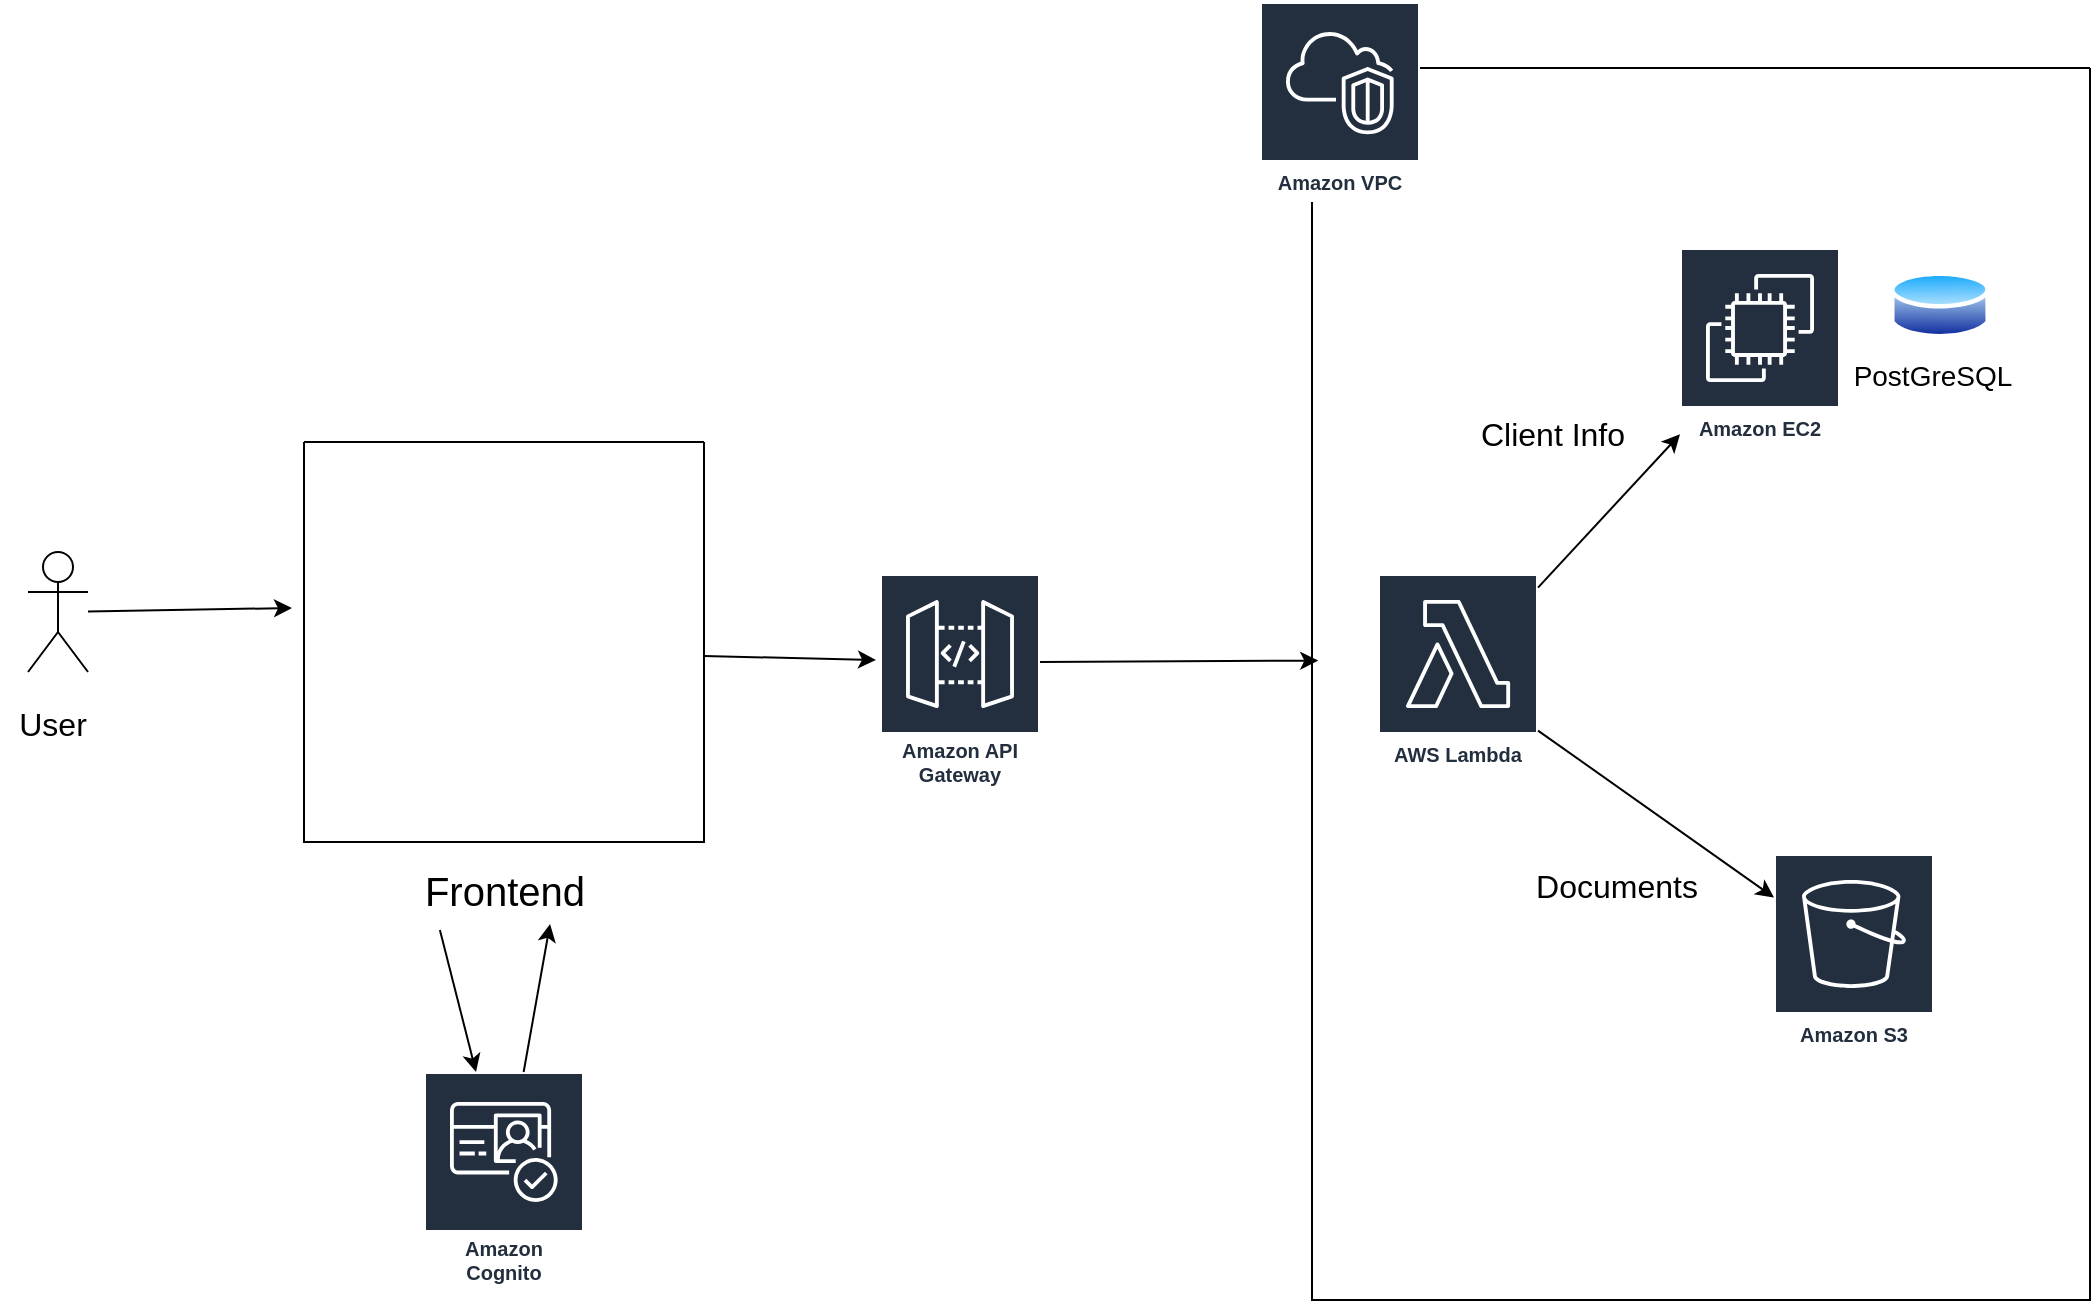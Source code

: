 <mxfile version="27.1.6">
  <diagram name="Page-1" id="08qFewYzs-k75HSWImQp">
    <mxGraphModel dx="1426" dy="743" grid="0" gridSize="10" guides="1" tooltips="1" connect="1" arrows="1" fold="1" page="1" pageScale="1" pageWidth="1100" pageHeight="850" math="0" shadow="0">
      <root>
        <mxCell id="0" />
        <mxCell id="1" parent="0" />
        <mxCell id="iVUNAqqNhtYO9G9pntyf-3" value="Amazon API Gateway" style="sketch=0;outlineConnect=0;fontColor=#232F3E;gradientColor=none;strokeColor=#ffffff;fillColor=#232F3E;dashed=0;verticalLabelPosition=middle;verticalAlign=bottom;align=center;html=1;whiteSpace=wrap;fontSize=10;fontStyle=1;spacing=3;shape=mxgraph.aws4.productIcon;prIcon=mxgraph.aws4.api_gateway;" vertex="1" parent="1">
          <mxGeometry x="446" y="293" width="80" height="110" as="geometry" />
        </mxCell>
        <mxCell id="iVUNAqqNhtYO9G9pntyf-8" value="Amazon Cognito" style="sketch=0;outlineConnect=0;fontColor=#232F3E;gradientColor=none;strokeColor=#ffffff;fillColor=#232F3E;dashed=0;verticalLabelPosition=middle;verticalAlign=bottom;align=center;html=1;whiteSpace=wrap;fontSize=10;fontStyle=1;spacing=3;shape=mxgraph.aws4.productIcon;prIcon=mxgraph.aws4.cognito;" vertex="1" parent="1">
          <mxGeometry x="218" y="542" width="80" height="110" as="geometry" />
        </mxCell>
        <mxCell id="iVUNAqqNhtYO9G9pntyf-16" value="" style="swimlane;startSize=0;" vertex="1" parent="1">
          <mxGeometry x="662" y="40" width="389" height="616" as="geometry" />
        </mxCell>
        <mxCell id="iVUNAqqNhtYO9G9pntyf-4" value="AWS Lambda" style="sketch=0;outlineConnect=0;fontColor=#232F3E;gradientColor=none;strokeColor=#ffffff;fillColor=#232F3E;dashed=0;verticalLabelPosition=middle;verticalAlign=bottom;align=center;html=1;whiteSpace=wrap;fontSize=10;fontStyle=1;spacing=3;shape=mxgraph.aws4.productIcon;prIcon=mxgraph.aws4.lambda;" vertex="1" parent="iVUNAqqNhtYO9G9pntyf-16">
          <mxGeometry x="33" y="253" width="80" height="100" as="geometry" />
        </mxCell>
        <mxCell id="iVUNAqqNhtYO9G9pntyf-12" value="" style="group" vertex="1" connectable="0" parent="iVUNAqqNhtYO9G9pntyf-16">
          <mxGeometry x="184" y="90" width="174" height="100" as="geometry" />
        </mxCell>
        <mxCell id="iVUNAqqNhtYO9G9pntyf-5" value="Amazon EC2" style="sketch=0;outlineConnect=0;fontColor=#232F3E;gradientColor=none;strokeColor=#ffffff;fillColor=#232F3E;dashed=0;verticalLabelPosition=middle;verticalAlign=bottom;align=center;html=1;whiteSpace=wrap;fontSize=10;fontStyle=1;spacing=3;shape=mxgraph.aws4.productIcon;prIcon=mxgraph.aws4.ec2;" vertex="1" parent="iVUNAqqNhtYO9G9pntyf-12">
          <mxGeometry width="80" height="100" as="geometry" />
        </mxCell>
        <mxCell id="iVUNAqqNhtYO9G9pntyf-11" value="" style="group" vertex="1" connectable="0" parent="iVUNAqqNhtYO9G9pntyf-12">
          <mxGeometry x="80" y="10" width="94" height="68" as="geometry" />
        </mxCell>
        <mxCell id="iVUNAqqNhtYO9G9pntyf-6" value="" style="image;aspect=fixed;perimeter=ellipsePerimeter;html=1;align=center;shadow=0;dashed=0;spacingTop=3;image=img/lib/active_directory/database.svg;" vertex="1" parent="iVUNAqqNhtYO9G9pntyf-11">
          <mxGeometry x="25" width="50" height="37" as="geometry" />
        </mxCell>
        <mxCell id="iVUNAqqNhtYO9G9pntyf-10" value="&lt;font style=&quot;font-size: 14px;&quot;&gt;PostGreSQL&lt;/font&gt;" style="text;html=1;align=center;verticalAlign=middle;resizable=0;points=[];autosize=1;strokeColor=none;fillColor=none;" vertex="1" parent="iVUNAqqNhtYO9G9pntyf-11">
          <mxGeometry x="-3" y="39" width="97" height="29" as="geometry" />
        </mxCell>
        <mxCell id="iVUNAqqNhtYO9G9pntyf-7" value="Amazon S3" style="sketch=0;outlineConnect=0;fontColor=#232F3E;gradientColor=none;strokeColor=#ffffff;fillColor=#232F3E;dashed=0;verticalLabelPosition=middle;verticalAlign=bottom;align=center;html=1;whiteSpace=wrap;fontSize=10;fontStyle=1;spacing=3;shape=mxgraph.aws4.productIcon;prIcon=mxgraph.aws4.s3;" vertex="1" parent="iVUNAqqNhtYO9G9pntyf-16">
          <mxGeometry x="231" y="393" width="80" height="100" as="geometry" />
        </mxCell>
        <mxCell id="iVUNAqqNhtYO9G9pntyf-13" value="Amazon VPC" style="sketch=0;outlineConnect=0;fontColor=#232F3E;gradientColor=none;strokeColor=#ffffff;fillColor=#232F3E;dashed=0;verticalLabelPosition=middle;verticalAlign=bottom;align=center;html=1;whiteSpace=wrap;fontSize=10;fontStyle=1;spacing=3;shape=mxgraph.aws4.productIcon;prIcon=mxgraph.aws4.vpc;" vertex="1" parent="iVUNAqqNhtYO9G9pntyf-16">
          <mxGeometry x="-26" y="-33" width="80" height="100" as="geometry" />
        </mxCell>
        <mxCell id="iVUNAqqNhtYO9G9pntyf-23" value="" style="endArrow=classic;html=1;rounded=0;" edge="1" parent="iVUNAqqNhtYO9G9pntyf-16" source="iVUNAqqNhtYO9G9pntyf-4" target="iVUNAqqNhtYO9G9pntyf-5">
          <mxGeometry width="50" height="50" relative="1" as="geometry">
            <mxPoint x="-262" y="368" as="sourcePoint" />
            <mxPoint x="-212" y="318" as="targetPoint" />
          </mxGeometry>
        </mxCell>
        <mxCell id="iVUNAqqNhtYO9G9pntyf-24" value="" style="endArrow=classic;html=1;rounded=0;" edge="1" parent="iVUNAqqNhtYO9G9pntyf-16" source="iVUNAqqNhtYO9G9pntyf-4" target="iVUNAqqNhtYO9G9pntyf-7">
          <mxGeometry width="50" height="50" relative="1" as="geometry">
            <mxPoint x="-262" y="368" as="sourcePoint" />
            <mxPoint x="-212" y="318" as="targetPoint" />
          </mxGeometry>
        </mxCell>
        <mxCell id="iVUNAqqNhtYO9G9pntyf-25" value="Documents" style="text;html=1;align=center;verticalAlign=middle;resizable=0;points=[];autosize=1;strokeColor=none;fillColor=none;fontSize=16;" vertex="1" parent="iVUNAqqNhtYO9G9pntyf-16">
          <mxGeometry x="102" y="393" width="99" height="31" as="geometry" />
        </mxCell>
        <mxCell id="iVUNAqqNhtYO9G9pntyf-38" value="Client Info" style="text;html=1;align=center;verticalAlign=middle;resizable=0;points=[];autosize=1;strokeColor=none;fillColor=none;fontSize=16;" vertex="1" parent="iVUNAqqNhtYO9G9pntyf-16">
          <mxGeometry x="75" y="167" width="90" height="31" as="geometry" />
        </mxCell>
        <mxCell id="iVUNAqqNhtYO9G9pntyf-19" value="" style="group" vertex="1" connectable="0" parent="1">
          <mxGeometry x="158" y="227" width="200" height="242" as="geometry" />
        </mxCell>
        <mxCell id="iVUNAqqNhtYO9G9pntyf-17" value="" style="swimlane;startSize=0;" vertex="1" parent="iVUNAqqNhtYO9G9pntyf-19">
          <mxGeometry width="200" height="200" as="geometry" />
        </mxCell>
        <mxCell id="iVUNAqqNhtYO9G9pntyf-39" value="" style="shape=image;html=1;verticalAlign=top;verticalLabelPosition=bottom;labelBackgroundColor=#ffffff;imageAspect=0;aspect=fixed;image=https://cdn1.iconfinder.com/data/icons/bootstrap-vol-3/16/filetype-html-128.png" vertex="1" parent="iVUNAqqNhtYO9G9pntyf-17">
          <mxGeometry x="36" y="34" width="128" height="128" as="geometry" />
        </mxCell>
        <mxCell id="iVUNAqqNhtYO9G9pntyf-18" value="Frontend" style="text;html=1;align=center;verticalAlign=middle;resizable=0;points=[];autosize=1;strokeColor=none;fillColor=none;fontSize=20;" vertex="1" parent="iVUNAqqNhtYO9G9pntyf-19">
          <mxGeometry x="51" y="206" width="98" height="36" as="geometry" />
        </mxCell>
        <mxCell id="iVUNAqqNhtYO9G9pntyf-20" value="" style="endArrow=classic;html=1;rounded=0;entryX=-0.03;entryY=0.415;entryDx=0;entryDy=0;entryPerimeter=0;" edge="1" parent="1" source="iVUNAqqNhtYO9G9pntyf-14" target="iVUNAqqNhtYO9G9pntyf-17">
          <mxGeometry width="50" height="50" relative="1" as="geometry">
            <mxPoint x="400" y="408" as="sourcePoint" />
            <mxPoint x="450" y="358" as="targetPoint" />
          </mxGeometry>
        </mxCell>
        <mxCell id="iVUNAqqNhtYO9G9pntyf-21" value="" style="endArrow=classic;html=1;rounded=0;exitX=1;exitY=0.535;exitDx=0;exitDy=0;exitPerimeter=0;" edge="1" parent="1" source="iVUNAqqNhtYO9G9pntyf-17">
          <mxGeometry width="50" height="50" relative="1" as="geometry">
            <mxPoint x="361" y="332" as="sourcePoint" />
            <mxPoint x="444" y="336" as="targetPoint" />
          </mxGeometry>
        </mxCell>
        <mxCell id="iVUNAqqNhtYO9G9pntyf-22" value="" style="endArrow=classic;html=1;rounded=0;exitX=1;exitY=0.4;exitDx=0;exitDy=0;exitPerimeter=0;entryX=0.008;entryY=0.481;entryDx=0;entryDy=0;entryPerimeter=0;" edge="1" parent="1" source="iVUNAqqNhtYO9G9pntyf-3" target="iVUNAqqNhtYO9G9pntyf-16">
          <mxGeometry width="50" height="50" relative="1" as="geometry">
            <mxPoint x="400" y="408" as="sourcePoint" />
            <mxPoint x="450" y="358" as="targetPoint" />
          </mxGeometry>
        </mxCell>
        <mxCell id="iVUNAqqNhtYO9G9pntyf-40" value="" style="endArrow=classic;html=1;rounded=0;exitX=0.173;exitY=1.056;exitDx=0;exitDy=0;exitPerimeter=0;" edge="1" parent="1" source="iVUNAqqNhtYO9G9pntyf-18" target="iVUNAqqNhtYO9G9pntyf-8">
          <mxGeometry width="50" height="50" relative="1" as="geometry">
            <mxPoint x="454" y="315" as="sourcePoint" />
            <mxPoint x="504" y="265" as="targetPoint" />
          </mxGeometry>
        </mxCell>
        <mxCell id="iVUNAqqNhtYO9G9pntyf-41" value="" style="endArrow=classic;html=1;rounded=0;entryX=0.735;entryY=0.972;entryDx=0;entryDy=0;entryPerimeter=0;" edge="1" parent="1" source="iVUNAqqNhtYO9G9pntyf-8" target="iVUNAqqNhtYO9G9pntyf-18">
          <mxGeometry width="50" height="50" relative="1" as="geometry">
            <mxPoint x="454" y="315" as="sourcePoint" />
            <mxPoint x="504" y="265" as="targetPoint" />
          </mxGeometry>
        </mxCell>
        <mxCell id="iVUNAqqNhtYO9G9pntyf-43" value="" style="group" vertex="1" connectable="0" parent="1">
          <mxGeometry x="6" y="282" width="52" height="101" as="geometry" />
        </mxCell>
        <mxCell id="iVUNAqqNhtYO9G9pntyf-14" value="Actor" style="shape=umlActor;verticalLabelPosition=bottom;verticalAlign=top;html=1;outlineConnect=0;fontColor=none;noLabel=1;" vertex="1" parent="iVUNAqqNhtYO9G9pntyf-43">
          <mxGeometry x="14" width="30" height="60" as="geometry" />
        </mxCell>
        <mxCell id="iVUNAqqNhtYO9G9pntyf-42" value="User" style="text;html=1;align=center;verticalAlign=middle;resizable=0;points=[];autosize=1;strokeColor=none;fillColor=none;fontSize=16;" vertex="1" parent="iVUNAqqNhtYO9G9pntyf-43">
          <mxGeometry y="70" width="52" height="31" as="geometry" />
        </mxCell>
      </root>
    </mxGraphModel>
  </diagram>
</mxfile>
